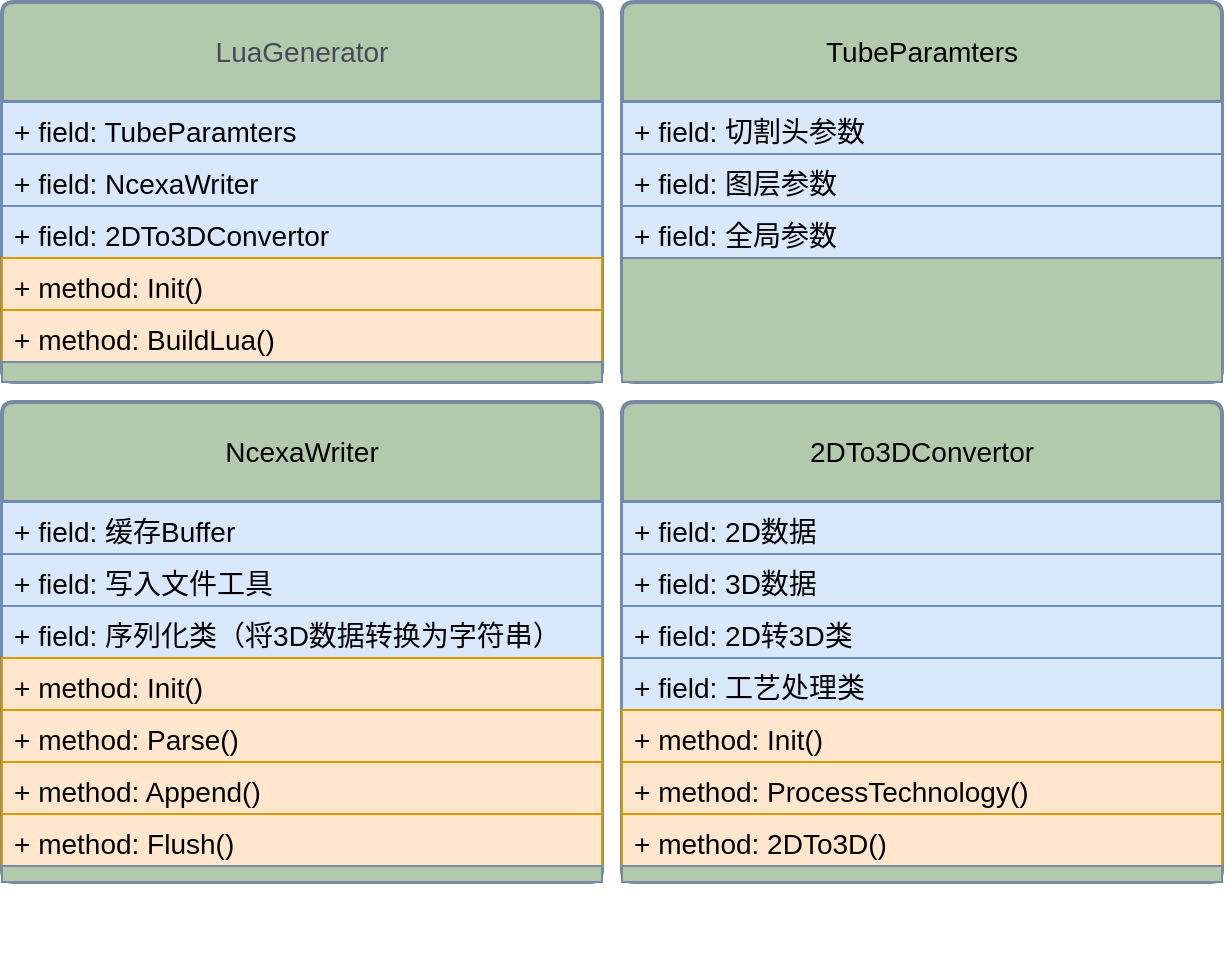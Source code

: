 <mxfile version="26.0.5">
  <diagram name="第 1 页" id="jXhxipRqwU4gSd97U1G0">
    <mxGraphModel dx="1434" dy="738" grid="1" gridSize="10" guides="1" tooltips="1" connect="1" arrows="1" fold="1" page="1" pageScale="1" pageWidth="827" pageHeight="1169" math="0" shadow="0">
      <root>
        <mxCell id="0" />
        <mxCell id="1" parent="0" />
        <object label="LuaGenerator" placeholders="1" id="eKSSO5L02ygA07uNvLS4-19">
          <mxCell style="swimlane;childLayout=stackLayout;horizontal=1;startSize=50;horizontalStack=0;rounded=1;fontSize=14;fontStyle=0;strokeWidth=2;resizeParent=0;resizeLast=1;shadow=0;dashed=0;align=center;arcSize=4;html=1;fillColor=#B2C9AB;strokeColor=#788AA3;labelBackgroundColor=none;fontColor=#46495D;swimlaneLine=1;whiteSpace=wrap;" parent="1" vertex="1">
            <mxGeometry x="90" y="50" width="300" height="190" as="geometry" />
          </mxCell>
        </object>
        <mxCell id="Wm5NDB8eYBWB9fzaG1bT-2" value="+ field: TubeParamters" style="text;strokeColor=#6c8ebf;fillColor=#dae8fc;align=left;verticalAlign=top;spacingLeft=4;spacingRight=4;overflow=hidden;rotatable=0;points=[[0,0.5],[1,0.5]];portConstraint=eastwest;whiteSpace=wrap;html=1;fontFamily=Helvetica;fontSize=14;fontStyle=0;labelBackgroundColor=none;" parent="eKSSO5L02ygA07uNvLS4-19" vertex="1">
          <mxGeometry y="50" width="300" height="26" as="geometry" />
        </mxCell>
        <mxCell id="Wm5NDB8eYBWB9fzaG1bT-5" value="+ field: NcexaWriter" style="text;strokeColor=#6c8ebf;fillColor=#dae8fc;align=left;verticalAlign=top;spacingLeft=4;spacingRight=4;overflow=hidden;rotatable=0;points=[[0,0.5],[1,0.5]];portConstraint=eastwest;whiteSpace=wrap;html=1;fontFamily=Helvetica;fontSize=14;fontStyle=0;labelBackgroundColor=none;" parent="eKSSO5L02ygA07uNvLS4-19" vertex="1">
          <mxGeometry y="76" width="300" height="26" as="geometry" />
        </mxCell>
        <mxCell id="Wm5NDB8eYBWB9fzaG1bT-6" value="+ field: 2DTo3DConvertor" style="text;strokeColor=#6c8ebf;fillColor=#dae8fc;align=left;verticalAlign=top;spacingLeft=4;spacingRight=4;overflow=hidden;rotatable=0;points=[[0,0.5],[1,0.5]];portConstraint=eastwest;whiteSpace=wrap;html=1;fontFamily=Helvetica;fontSize=14;fontStyle=0;labelBackgroundColor=none;" parent="eKSSO5L02ygA07uNvLS4-19" vertex="1">
          <mxGeometry y="102" width="300" height="26" as="geometry" />
        </mxCell>
        <mxCell id="Wm5NDB8eYBWB9fzaG1bT-4" value="+ method: Init()" style="text;strokeColor=#d79b00;fillColor=#ffe6cc;align=left;verticalAlign=top;spacingLeft=4;spacingRight=4;overflow=hidden;rotatable=0;points=[[0,0.5],[1,0.5]];portConstraint=eastwest;whiteSpace=wrap;html=1;fontFamily=Helvetica;fontSize=14;fontStyle=0;labelBackgroundColor=none;" parent="eKSSO5L02ygA07uNvLS4-19" vertex="1">
          <mxGeometry y="128" width="300" height="26" as="geometry" />
        </mxCell>
        <mxCell id="_Ualf_TMMui1lXOs2uqn-1" value="+ method: BuildLua()" style="text;strokeColor=#d79b00;fillColor=#ffe6cc;align=left;verticalAlign=top;spacingLeft=4;spacingRight=4;overflow=hidden;rotatable=0;points=[[0,0.5],[1,0.5]];portConstraint=eastwest;whiteSpace=wrap;html=1;fontFamily=Helvetica;fontSize=14;fontStyle=0;labelBackgroundColor=none;" vertex="1" parent="eKSSO5L02ygA07uNvLS4-19">
          <mxGeometry y="154" width="300" height="26" as="geometry" />
        </mxCell>
        <mxCell id="eKSSO5L02ygA07uNvLS4-20" value="&lt;h3&gt;&lt;br&gt;&lt;/h3&gt;" style="align=left;strokeColor=#788AA3;fillColor=#B2C9AB;spacingLeft=4;fontSize=12;verticalAlign=top;resizable=0;rotatable=0;part=1;html=1;labelBackgroundColor=none;fontColor=#46495D;" parent="eKSSO5L02ygA07uNvLS4-19" vertex="1">
          <mxGeometry y="180" width="300" height="10" as="geometry" />
        </mxCell>
        <object label="&lt;span style=&quot;color: rgb(0, 0, 0); text-align: left;&quot;&gt;TubeParamters&lt;/span&gt;" placeholders="1" id="_Ualf_TMMui1lXOs2uqn-2">
          <mxCell style="swimlane;childLayout=stackLayout;horizontal=1;startSize=50;horizontalStack=0;rounded=1;fontSize=14;fontStyle=0;strokeWidth=2;resizeParent=0;resizeLast=1;shadow=0;dashed=0;align=center;arcSize=4;html=1;fillColor=#B2C9AB;strokeColor=#788AA3;labelBackgroundColor=none;fontColor=#46495D;swimlaneLine=1;whiteSpace=wrap;" vertex="1" parent="1">
            <mxGeometry x="400" y="50" width="300" height="190" as="geometry" />
          </mxCell>
        </object>
        <mxCell id="_Ualf_TMMui1lXOs2uqn-3" value="+ field: 切割头参数" style="text;strokeColor=#6c8ebf;fillColor=#dae8fc;align=left;verticalAlign=top;spacingLeft=4;spacingRight=4;overflow=hidden;rotatable=0;points=[[0,0.5],[1,0.5]];portConstraint=eastwest;whiteSpace=wrap;html=1;fontFamily=Helvetica;fontSize=14;fontStyle=0;labelBackgroundColor=none;" vertex="1" parent="_Ualf_TMMui1lXOs2uqn-2">
          <mxGeometry y="50" width="300" height="26" as="geometry" />
        </mxCell>
        <mxCell id="_Ualf_TMMui1lXOs2uqn-4" value="+ field: 图层参数" style="text;strokeColor=#6c8ebf;fillColor=#dae8fc;align=left;verticalAlign=top;spacingLeft=4;spacingRight=4;overflow=hidden;rotatable=0;points=[[0,0.5],[1,0.5]];portConstraint=eastwest;whiteSpace=wrap;html=1;fontFamily=Helvetica;fontSize=14;fontStyle=0;labelBackgroundColor=none;" vertex="1" parent="_Ualf_TMMui1lXOs2uqn-2">
          <mxGeometry y="76" width="300" height="26" as="geometry" />
        </mxCell>
        <mxCell id="_Ualf_TMMui1lXOs2uqn-5" value="+ field: 全局参数" style="text;strokeColor=#6c8ebf;fillColor=#dae8fc;align=left;verticalAlign=top;spacingLeft=4;spacingRight=4;overflow=hidden;rotatable=0;points=[[0,0.5],[1,0.5]];portConstraint=eastwest;whiteSpace=wrap;html=1;fontFamily=Helvetica;fontSize=14;fontStyle=0;labelBackgroundColor=none;" vertex="1" parent="_Ualf_TMMui1lXOs2uqn-2">
          <mxGeometry y="102" width="300" height="26" as="geometry" />
        </mxCell>
        <mxCell id="_Ualf_TMMui1lXOs2uqn-8" value="&lt;h3&gt;&lt;br&gt;&lt;/h3&gt;" style="align=left;strokeColor=#788AA3;fillColor=#B2C9AB;spacingLeft=4;fontSize=12;verticalAlign=top;resizable=0;rotatable=0;part=1;html=1;labelBackgroundColor=none;fontColor=#46495D;" vertex="1" parent="_Ualf_TMMui1lXOs2uqn-2">
          <mxGeometry y="128" width="300" height="62" as="geometry" />
        </mxCell>
        <object label="&lt;span style=&quot;color: rgb(0, 0, 0); text-align: left;&quot;&gt;NcexaWriter&lt;/span&gt;" placeholders="1" id="_Ualf_TMMui1lXOs2uqn-9">
          <mxCell style="swimlane;childLayout=stackLayout;horizontal=1;startSize=50;horizontalStack=0;rounded=1;fontSize=14;fontStyle=0;strokeWidth=2;resizeParent=0;resizeLast=1;shadow=0;dashed=0;align=center;arcSize=4;html=1;fillColor=#B2C9AB;strokeColor=#788AA3;labelBackgroundColor=none;fontColor=#46495D;swimlaneLine=1;whiteSpace=wrap;" vertex="1" parent="1">
            <mxGeometry x="90" y="250" width="300" height="240" as="geometry" />
          </mxCell>
        </object>
        <mxCell id="_Ualf_TMMui1lXOs2uqn-10" value="+ field: 缓存Buffer" style="text;strokeColor=#6c8ebf;fillColor=#dae8fc;align=left;verticalAlign=top;spacingLeft=4;spacingRight=4;overflow=hidden;rotatable=0;points=[[0,0.5],[1,0.5]];portConstraint=eastwest;whiteSpace=wrap;html=1;fontFamily=Helvetica;fontSize=14;fontStyle=0;labelBackgroundColor=none;" vertex="1" parent="_Ualf_TMMui1lXOs2uqn-9">
          <mxGeometry y="50" width="300" height="26" as="geometry" />
        </mxCell>
        <mxCell id="_Ualf_TMMui1lXOs2uqn-11" value="+ field: 写入文件工具" style="text;strokeColor=#6c8ebf;fillColor=#dae8fc;align=left;verticalAlign=top;spacingLeft=4;spacingRight=4;overflow=hidden;rotatable=0;points=[[0,0.5],[1,0.5]];portConstraint=eastwest;whiteSpace=wrap;html=1;fontFamily=Helvetica;fontSize=14;fontStyle=0;labelBackgroundColor=none;" vertex="1" parent="_Ualf_TMMui1lXOs2uqn-9">
          <mxGeometry y="76" width="300" height="26" as="geometry" />
        </mxCell>
        <mxCell id="_Ualf_TMMui1lXOs2uqn-12" value="+ field: 序列化类（将3D数据转换为字符串）" style="text;strokeColor=#6c8ebf;fillColor=#dae8fc;align=left;verticalAlign=top;spacingLeft=4;spacingRight=4;overflow=hidden;rotatable=0;points=[[0,0.5],[1,0.5]];portConstraint=eastwest;whiteSpace=wrap;html=1;fontFamily=Helvetica;fontSize=14;fontStyle=0;labelBackgroundColor=none;" vertex="1" parent="_Ualf_TMMui1lXOs2uqn-9">
          <mxGeometry y="102" width="300" height="26" as="geometry" />
        </mxCell>
        <mxCell id="_Ualf_TMMui1lXOs2uqn-13" value="+ method: Init()" style="text;strokeColor=#d79b00;fillColor=#ffe6cc;align=left;verticalAlign=top;spacingLeft=4;spacingRight=4;overflow=hidden;rotatable=0;points=[[0,0.5],[1,0.5]];portConstraint=eastwest;whiteSpace=wrap;html=1;fontFamily=Helvetica;fontSize=14;fontStyle=0;labelBackgroundColor=none;" vertex="1" parent="_Ualf_TMMui1lXOs2uqn-9">
          <mxGeometry y="128" width="300" height="26" as="geometry" />
        </mxCell>
        <mxCell id="_Ualf_TMMui1lXOs2uqn-14" value="+ method: Parse()" style="text;strokeColor=#d79b00;fillColor=#ffe6cc;align=left;verticalAlign=top;spacingLeft=4;spacingRight=4;overflow=hidden;rotatable=0;points=[[0,0.5],[1,0.5]];portConstraint=eastwest;whiteSpace=wrap;html=1;fontFamily=Helvetica;fontSize=14;fontStyle=0;labelBackgroundColor=none;" vertex="1" parent="_Ualf_TMMui1lXOs2uqn-9">
          <mxGeometry y="154" width="300" height="26" as="geometry" />
        </mxCell>
        <mxCell id="_Ualf_TMMui1lXOs2uqn-24" value="+ method: Append()" style="text;strokeColor=#d79b00;fillColor=#ffe6cc;align=left;verticalAlign=top;spacingLeft=4;spacingRight=4;overflow=hidden;rotatable=0;points=[[0,0.5],[1,0.5]];portConstraint=eastwest;whiteSpace=wrap;html=1;fontFamily=Helvetica;fontSize=14;fontStyle=0;labelBackgroundColor=none;" vertex="1" parent="_Ualf_TMMui1lXOs2uqn-9">
          <mxGeometry y="180" width="300" height="26" as="geometry" />
        </mxCell>
        <mxCell id="_Ualf_TMMui1lXOs2uqn-23" value="+ method: Flush()" style="text;strokeColor=#d79b00;fillColor=#ffe6cc;align=left;verticalAlign=top;spacingLeft=4;spacingRight=4;overflow=hidden;rotatable=0;points=[[0,0.5],[1,0.5]];portConstraint=eastwest;whiteSpace=wrap;html=1;fontFamily=Helvetica;fontSize=14;fontStyle=0;labelBackgroundColor=none;" vertex="1" parent="_Ualf_TMMui1lXOs2uqn-9">
          <mxGeometry y="206" width="300" height="26" as="geometry" />
        </mxCell>
        <mxCell id="_Ualf_TMMui1lXOs2uqn-15" value="&lt;h3&gt;&lt;br&gt;&lt;/h3&gt;" style="align=left;strokeColor=#788AA3;fillColor=#B2C9AB;spacingLeft=4;fontSize=12;verticalAlign=top;resizable=0;rotatable=0;part=1;html=1;labelBackgroundColor=none;fontColor=#46495D;" vertex="1" parent="_Ualf_TMMui1lXOs2uqn-9">
          <mxGeometry y="232" width="300" height="8" as="geometry" />
        </mxCell>
        <object label="&lt;span style=&quot;color: rgb(0, 0, 0); text-align: left;&quot;&gt;2DTo3DConvertor&lt;/span&gt;" placeholders="1" id="_Ualf_TMMui1lXOs2uqn-25">
          <mxCell style="swimlane;childLayout=stackLayout;horizontal=1;startSize=50;horizontalStack=0;rounded=1;fontSize=14;fontStyle=0;strokeWidth=2;resizeParent=0;resizeLast=1;shadow=0;dashed=0;align=center;arcSize=4;html=1;fillColor=#B2C9AB;strokeColor=#788AA3;labelBackgroundColor=none;fontColor=#46495D;swimlaneLine=1;whiteSpace=wrap;" vertex="1" parent="1">
            <mxGeometry x="400" y="250" width="300" height="240" as="geometry" />
          </mxCell>
        </object>
        <mxCell id="_Ualf_TMMui1lXOs2uqn-26" value="+ field: 2D数据" style="text;strokeColor=#6c8ebf;fillColor=#dae8fc;align=left;verticalAlign=top;spacingLeft=4;spacingRight=4;overflow=hidden;rotatable=0;points=[[0,0.5],[1,0.5]];portConstraint=eastwest;whiteSpace=wrap;html=1;fontFamily=Helvetica;fontSize=14;fontStyle=0;labelBackgroundColor=none;" vertex="1" parent="_Ualf_TMMui1lXOs2uqn-25">
          <mxGeometry y="50" width="300" height="26" as="geometry" />
        </mxCell>
        <mxCell id="_Ualf_TMMui1lXOs2uqn-27" value="+ field: 3D数据" style="text;strokeColor=#6c8ebf;fillColor=#dae8fc;align=left;verticalAlign=top;spacingLeft=4;spacingRight=4;overflow=hidden;rotatable=0;points=[[0,0.5],[1,0.5]];portConstraint=eastwest;whiteSpace=wrap;html=1;fontFamily=Helvetica;fontSize=14;fontStyle=0;labelBackgroundColor=none;" vertex="1" parent="_Ualf_TMMui1lXOs2uqn-25">
          <mxGeometry y="76" width="300" height="26" as="geometry" />
        </mxCell>
        <mxCell id="_Ualf_TMMui1lXOs2uqn-28" value="+ field: 2D转3D类" style="text;strokeColor=#6c8ebf;fillColor=#dae8fc;align=left;verticalAlign=top;spacingLeft=4;spacingRight=4;overflow=hidden;rotatable=0;points=[[0,0.5],[1,0.5]];portConstraint=eastwest;whiteSpace=wrap;html=1;fontFamily=Helvetica;fontSize=14;fontStyle=0;labelBackgroundColor=none;" vertex="1" parent="_Ualf_TMMui1lXOs2uqn-25">
          <mxGeometry y="102" width="300" height="26" as="geometry" />
        </mxCell>
        <mxCell id="_Ualf_TMMui1lXOs2uqn-35" value="+ field: 工艺处理类" style="text;strokeColor=#6c8ebf;fillColor=#dae8fc;align=left;verticalAlign=top;spacingLeft=4;spacingRight=4;overflow=hidden;rotatable=0;points=[[0,0.5],[1,0.5]];portConstraint=eastwest;whiteSpace=wrap;html=1;fontFamily=Helvetica;fontSize=14;fontStyle=0;labelBackgroundColor=none;" vertex="1" parent="_Ualf_TMMui1lXOs2uqn-25">
          <mxGeometry y="128" width="300" height="26" as="geometry" />
        </mxCell>
        <mxCell id="_Ualf_TMMui1lXOs2uqn-29" value="+ method: Init()" style="text;strokeColor=#d79b00;fillColor=#ffe6cc;align=left;verticalAlign=top;spacingLeft=4;spacingRight=4;overflow=hidden;rotatable=0;points=[[0,0.5],[1,0.5]];portConstraint=eastwest;whiteSpace=wrap;html=1;fontFamily=Helvetica;fontSize=14;fontStyle=0;labelBackgroundColor=none;" vertex="1" parent="_Ualf_TMMui1lXOs2uqn-25">
          <mxGeometry y="154" width="300" height="26" as="geometry" />
        </mxCell>
        <mxCell id="_Ualf_TMMui1lXOs2uqn-30" value="+ method: ProcessTechnology()" style="text;strokeColor=#d79b00;fillColor=#ffe6cc;align=left;verticalAlign=top;spacingLeft=4;spacingRight=4;overflow=hidden;rotatable=0;points=[[0,0.5],[1,0.5]];portConstraint=eastwest;whiteSpace=wrap;html=1;fontFamily=Helvetica;fontSize=14;fontStyle=0;labelBackgroundColor=none;" vertex="1" parent="_Ualf_TMMui1lXOs2uqn-25">
          <mxGeometry y="180" width="300" height="26" as="geometry" />
        </mxCell>
        <mxCell id="_Ualf_TMMui1lXOs2uqn-31" value="+ method: 2DTo3D()" style="text;strokeColor=#d79b00;fillColor=#ffe6cc;align=left;verticalAlign=top;spacingLeft=4;spacingRight=4;overflow=hidden;rotatable=0;points=[[0,0.5],[1,0.5]];portConstraint=eastwest;whiteSpace=wrap;html=1;fontFamily=Helvetica;fontSize=14;fontStyle=0;labelBackgroundColor=none;" vertex="1" parent="_Ualf_TMMui1lXOs2uqn-25">
          <mxGeometry y="206" width="300" height="26" as="geometry" />
        </mxCell>
        <mxCell id="_Ualf_TMMui1lXOs2uqn-33" value="&lt;h3&gt;&lt;br&gt;&lt;/h3&gt;" style="align=left;strokeColor=#788AA3;fillColor=#B2C9AB;spacingLeft=4;fontSize=12;verticalAlign=top;resizable=0;rotatable=0;part=1;html=1;labelBackgroundColor=none;fontColor=#46495D;" vertex="1" parent="_Ualf_TMMui1lXOs2uqn-25">
          <mxGeometry y="232" width="300" height="8" as="geometry" />
        </mxCell>
      </root>
    </mxGraphModel>
  </diagram>
</mxfile>
